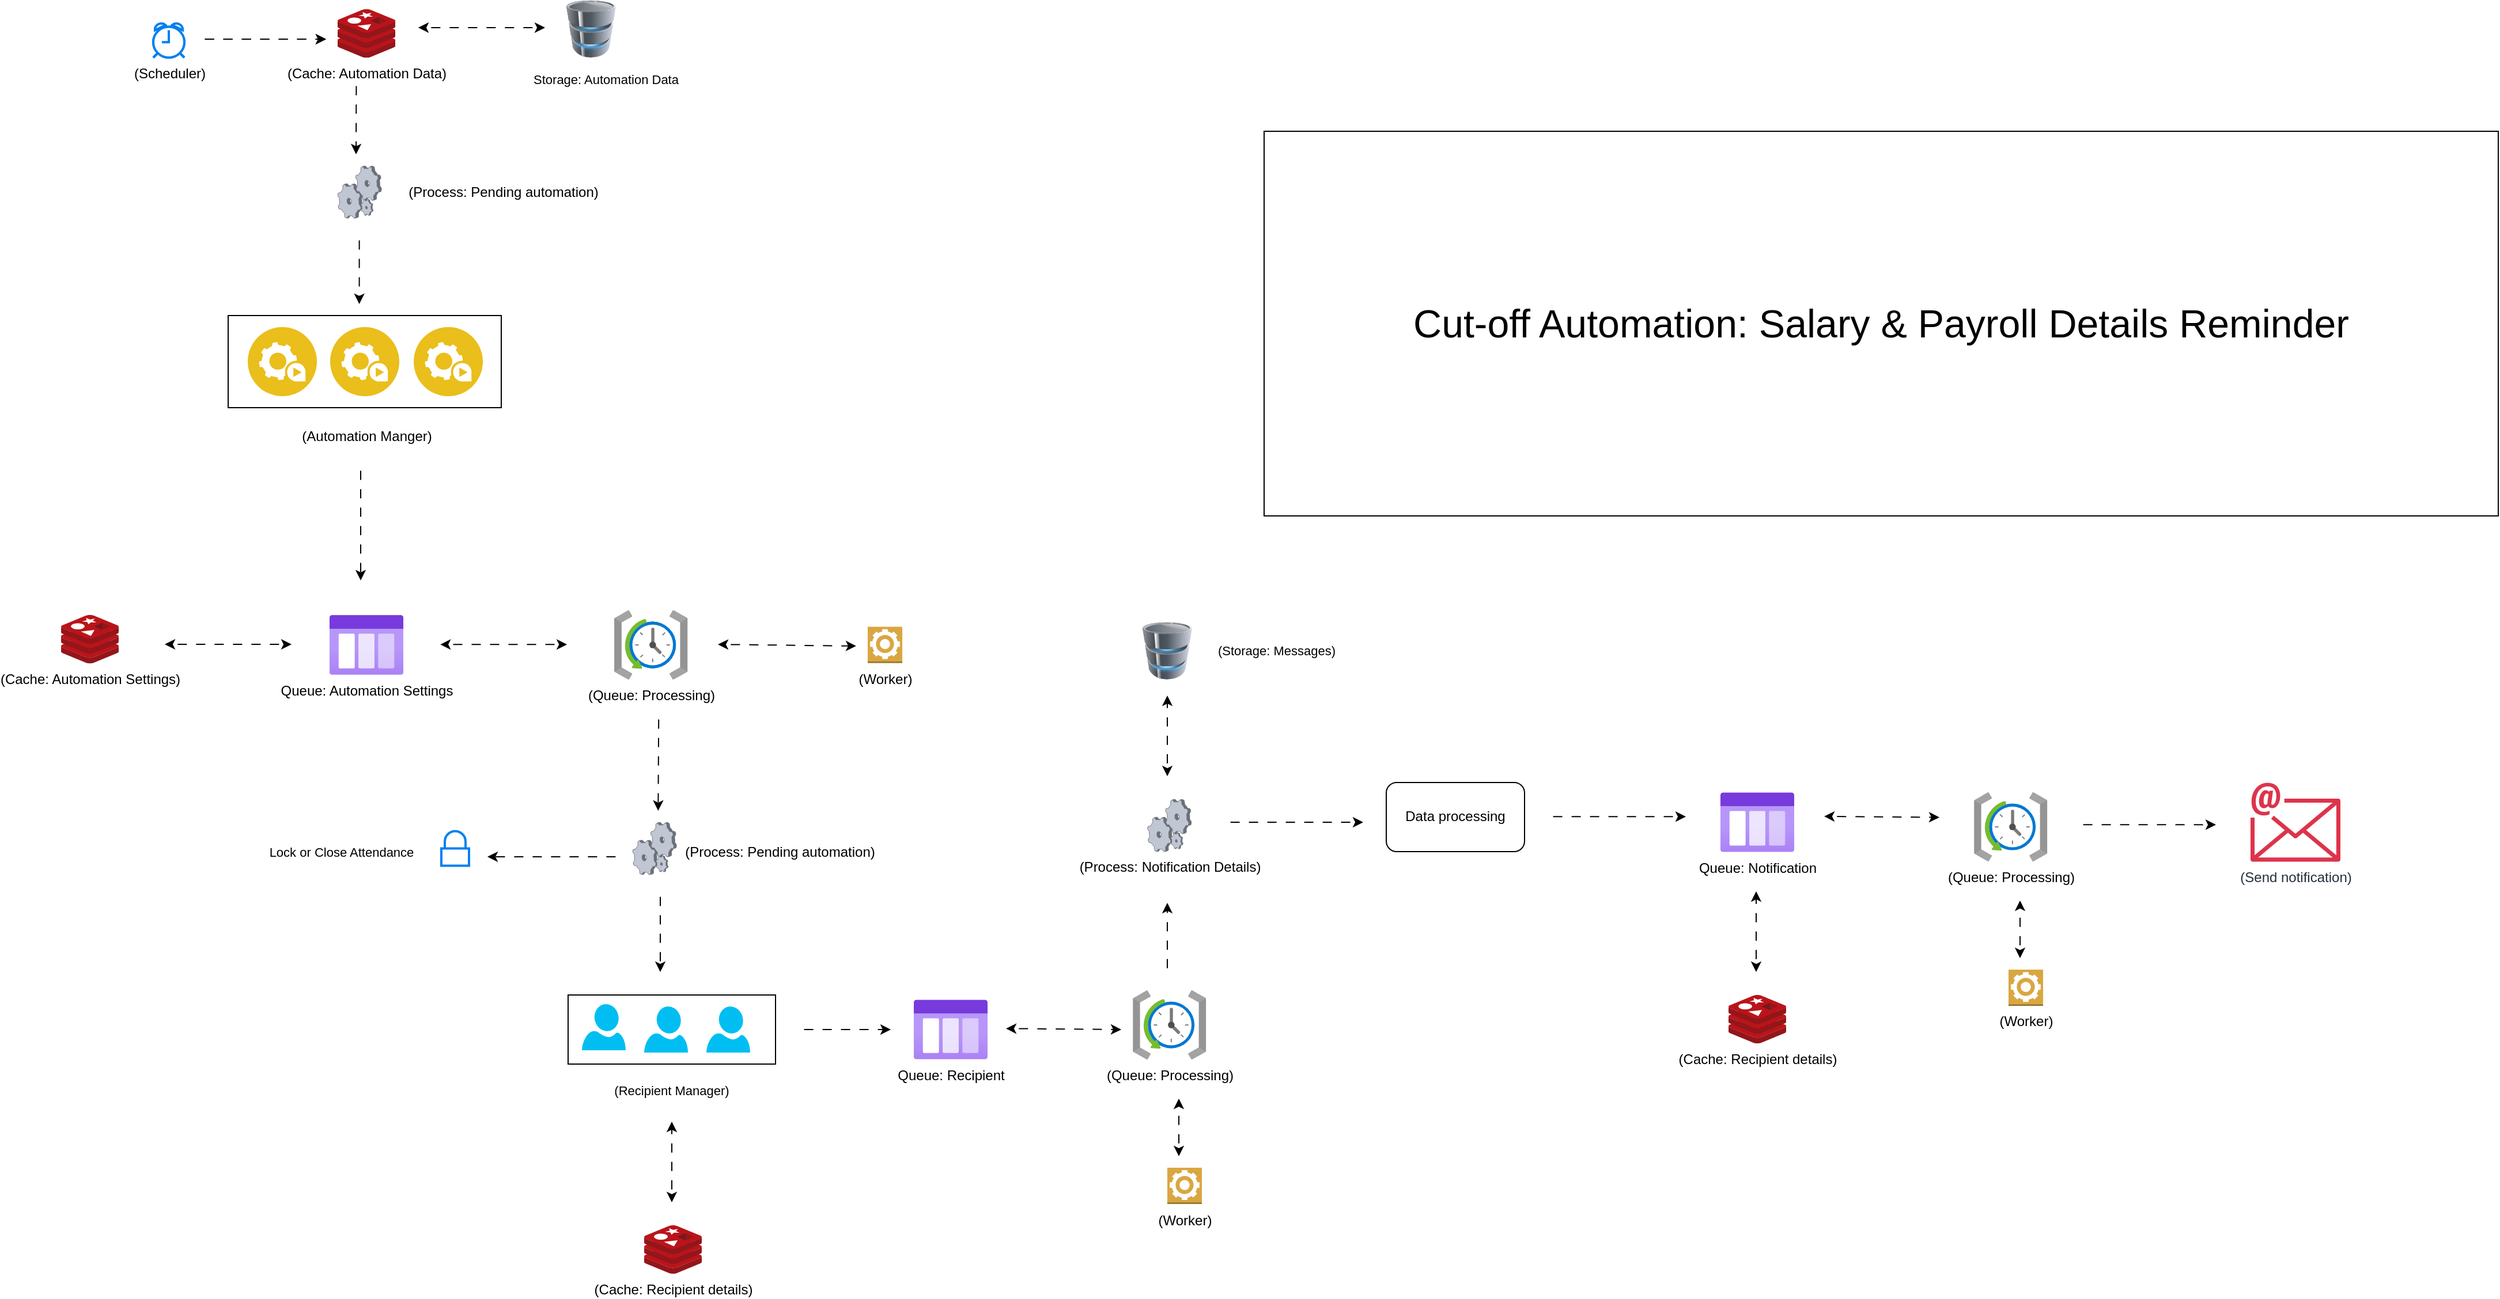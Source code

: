<mxfile version="26.2.13">
  <diagram name="Page-1" id="Em6BvC492MvVYmxUUfeI">
    <mxGraphModel dx="2255" dy="783" grid="1" gridSize="10" guides="1" tooltips="1" connect="1" arrows="1" fold="1" page="1" pageScale="1" pageWidth="827" pageHeight="1169" math="0" shadow="0">
      <root>
        <mxCell id="0" />
        <mxCell id="1" parent="0" />
        <mxCell id="7x9RBcGUPpXrEn_A4fuS-170" value="" style="endArrow=classic;html=1;rounded=0;flowAnimation=1;" parent="1" edge="1">
          <mxGeometry width="50" height="50" relative="1" as="geometry">
            <mxPoint x="100" y="70" as="sourcePoint" />
            <mxPoint x="210" y="70" as="targetPoint" />
          </mxGeometry>
        </mxCell>
        <mxCell id="7x9RBcGUPpXrEn_A4fuS-171" value="" style="endArrow=classic;html=1;rounded=0;flowAnimation=1;" parent="1" edge="1">
          <mxGeometry width="50" height="50" relative="1" as="geometry">
            <mxPoint x="236.26" y="90" as="sourcePoint" />
            <mxPoint x="236" y="170" as="targetPoint" />
          </mxGeometry>
        </mxCell>
        <mxCell id="7x9RBcGUPpXrEn_A4fuS-172" value="" style="image;aspect=fixed;html=1;points=[];align=center;fontSize=12;image=img/lib/azure2/management_governance/Scheduler_Job_Collections.svg;" parent="1" vertex="1">
          <mxGeometry x="460" y="566" width="63.76" height="60" as="geometry" />
        </mxCell>
        <mxCell id="7x9RBcGUPpXrEn_A4fuS-173" value="" style="html=1;verticalLabelPosition=bottom;align=center;labelBackgroundColor=#ffffff;verticalAlign=top;strokeWidth=2;strokeColor=#0080F0;shadow=0;dashed=0;shape=mxgraph.ios7.icons.alarm_clock;" parent="1" vertex="1">
          <mxGeometry x="60" y="56" width="27" height="30" as="geometry" />
        </mxCell>
        <mxCell id="7x9RBcGUPpXrEn_A4fuS-174" value="" style="image;sketch=0;aspect=fixed;html=1;points=[];align=center;fontSize=12;image=img/lib/mscae/Cache_Redis_Product.svg;" parent="1" vertex="1">
          <mxGeometry x="220.0" y="44" width="50" height="42" as="geometry" />
        </mxCell>
        <mxCell id="7x9RBcGUPpXrEn_A4fuS-175" value="" style="image;html=1;image=img/lib/clip_art/computers/Database_128x128.png" parent="1" vertex="1">
          <mxGeometry x="400" y="36" width="80" height="50" as="geometry" />
        </mxCell>
        <mxCell id="7x9RBcGUPpXrEn_A4fuS-176" value="" style="verticalLabelPosition=bottom;sketch=0;aspect=fixed;html=1;verticalAlign=top;strokeColor=none;align=center;outlineConnect=0;shape=mxgraph.citrix.process;" parent="1" vertex="1">
          <mxGeometry x="220" y="180" width="38.16" height="45.49" as="geometry" />
        </mxCell>
        <mxCell id="7x9RBcGUPpXrEn_A4fuS-177" value="&lt;font&gt;Queue: Automation Settings&lt;/font&gt;" style="image;aspect=fixed;html=1;points=[];align=center;fontSize=12;image=img/lib/azure2/general/Storage_Queue.svg;" parent="1" vertex="1">
          <mxGeometry x="213" y="570" width="64" height="52" as="geometry" />
        </mxCell>
        <mxCell id="7x9RBcGUPpXrEn_A4fuS-178" value="&lt;font style=&quot;font-size: 11px;&quot;&gt;Storage: Automation Data&lt;/font&gt;" style="text;html=1;align=center;verticalAlign=middle;whiteSpace=wrap;rounded=0;" parent="1" vertex="1">
          <mxGeometry x="380" y="90" width="146" height="30" as="geometry" />
        </mxCell>
        <mxCell id="7x9RBcGUPpXrEn_A4fuS-179" value="" style="endArrow=classic;html=1;rounded=0;flowAnimation=1;" parent="1" edge="1">
          <mxGeometry width="50" height="50" relative="1" as="geometry">
            <mxPoint x="100" y="70" as="sourcePoint" />
            <mxPoint x="210" y="70" as="targetPoint" />
          </mxGeometry>
        </mxCell>
        <mxCell id="7x9RBcGUPpXrEn_A4fuS-180" value="(Queue: Processing)" style="image;aspect=fixed;html=1;points=[];align=center;fontSize=12;image=img/lib/azure2/management_governance/Scheduler_Job_Collections.svg;" parent="1" vertex="1">
          <mxGeometry x="460" y="566" width="63.76" height="60" as="geometry" />
        </mxCell>
        <mxCell id="7x9RBcGUPpXrEn_A4fuS-181" value="" style="rounded=0;whiteSpace=wrap;html=1;" parent="1" vertex="1">
          <mxGeometry x="420" y="900" width="180" height="60" as="geometry" />
        </mxCell>
        <mxCell id="7x9RBcGUPpXrEn_A4fuS-182" value="" style="verticalLabelPosition=bottom;html=1;verticalAlign=top;align=center;strokeColor=none;fillColor=#00BEF2;shape=mxgraph.azure.user;" parent="1" vertex="1">
          <mxGeometry x="432" y="908" width="38" height="40" as="geometry" />
        </mxCell>
        <mxCell id="7x9RBcGUPpXrEn_A4fuS-183" value="" style="verticalLabelPosition=bottom;html=1;verticalAlign=top;align=center;strokeColor=none;fillColor=#00BEF2;shape=mxgraph.azure.user;" parent="1" vertex="1">
          <mxGeometry x="540" y="910" width="38" height="40" as="geometry" />
        </mxCell>
        <mxCell id="7x9RBcGUPpXrEn_A4fuS-184" value="" style="verticalLabelPosition=bottom;html=1;verticalAlign=top;align=center;strokeColor=none;fillColor=#00BEF2;shape=mxgraph.azure.user;" parent="1" vertex="1">
          <mxGeometry x="486" y="910" width="38" height="40" as="geometry" />
        </mxCell>
        <mxCell id="7x9RBcGUPpXrEn_A4fuS-185" value="" style="endArrow=classic;html=1;rounded=0;flowAnimation=1;" parent="1" edge="1">
          <mxGeometry width="50" height="50" relative="1" as="geometry">
            <mxPoint x="498.62" y="656" as="sourcePoint" />
            <mxPoint x="498.16" y="740" as="targetPoint" />
          </mxGeometry>
        </mxCell>
        <mxCell id="7x9RBcGUPpXrEn_A4fuS-186" value="&lt;font style=&quot;font-size: 11px;&quot;&gt;(Recipient Manager)&lt;/font&gt;" style="text;html=1;align=center;verticalAlign=middle;whiteSpace=wrap;rounded=0;" parent="1" vertex="1">
          <mxGeometry x="455" y="968" width="110" height="30" as="geometry" />
        </mxCell>
        <mxCell id="7x9RBcGUPpXrEn_A4fuS-187" value="(Scheduler)" style="html=1;verticalLabelPosition=bottom;align=center;labelBackgroundColor=#ffffff;verticalAlign=top;strokeWidth=2;strokeColor=#0080F0;shadow=0;dashed=0;shape=mxgraph.ios7.icons.alarm_clock;" parent="1" vertex="1">
          <mxGeometry x="60" y="56" width="27" height="30" as="geometry" />
        </mxCell>
        <mxCell id="7x9RBcGUPpXrEn_A4fuS-188" value="(Cache: Automation Data)" style="image;sketch=0;aspect=fixed;html=1;points=[];align=center;fontSize=12;image=img/lib/mscae/Cache_Redis_Product.svg;" parent="1" vertex="1">
          <mxGeometry x="220.0" y="44" width="50" height="42" as="geometry" />
        </mxCell>
        <mxCell id="7x9RBcGUPpXrEn_A4fuS-189" value="&lt;font&gt;Queue: Automation Settings&lt;/font&gt;" style="image;aspect=fixed;html=1;points=[];align=center;fontSize=12;image=img/lib/azure2/general/Storage_Queue.svg;" parent="1" vertex="1">
          <mxGeometry x="213" y="570" width="64" height="52" as="geometry" />
        </mxCell>
        <mxCell id="7x9RBcGUPpXrEn_A4fuS-190" value="" style="endArrow=classic;html=1;rounded=0;flowAnimation=1;" parent="1" edge="1">
          <mxGeometry width="50" height="50" relative="1" as="geometry">
            <mxPoint x="238.81" y="240" as="sourcePoint" />
            <mxPoint x="238.79" y="300" as="targetPoint" />
          </mxGeometry>
        </mxCell>
        <mxCell id="7x9RBcGUPpXrEn_A4fuS-191" value="" style="endArrow=classic;html=1;rounded=0;flowAnimation=1;" parent="1" edge="1">
          <mxGeometry width="50" height="50" relative="1" as="geometry">
            <mxPoint x="240" y="440" as="sourcePoint" />
            <mxPoint x="240" y="540" as="targetPoint" />
          </mxGeometry>
        </mxCell>
        <mxCell id="7x9RBcGUPpXrEn_A4fuS-192" value="" style="endArrow=classic;html=1;rounded=0;flowAnimation=1;" parent="1" edge="1">
          <mxGeometry width="50" height="50" relative="1" as="geometry">
            <mxPoint x="500" y="810" as="sourcePoint" />
            <mxPoint x="500" y="880" as="targetPoint" />
          </mxGeometry>
        </mxCell>
        <mxCell id="7x9RBcGUPpXrEn_A4fuS-193" value="" style="endArrow=classic;html=1;rounded=0;flowAnimation=1;" parent="1" edge="1">
          <mxGeometry width="50" height="50" relative="1" as="geometry">
            <mxPoint x="620" y="930" as="sourcePoint" />
            <mxPoint x="700" y="930" as="targetPoint" />
          </mxGeometry>
        </mxCell>
        <mxCell id="7x9RBcGUPpXrEn_A4fuS-194" value="&lt;font&gt;Queue: Recipient&lt;/font&gt;" style="image;aspect=fixed;html=1;points=[];align=center;fontSize=12;image=img/lib/azure2/general/Storage_Queue.svg;" parent="1" vertex="1">
          <mxGeometry x="720" y="904" width="64" height="52" as="geometry" />
        </mxCell>
        <mxCell id="7x9RBcGUPpXrEn_A4fuS-195" value="" style="endArrow=classic;html=1;rounded=0;flowAnimation=1;" parent="1" edge="1">
          <mxGeometry width="50" height="50" relative="1" as="geometry">
            <mxPoint x="940" y="881.49" as="sourcePoint" />
            <mxPoint x="940" y="820" as="targetPoint" />
          </mxGeometry>
        </mxCell>
        <mxCell id="7x9RBcGUPpXrEn_A4fuS-196" value="" style="html=1;verticalLabelPosition=bottom;align=center;labelBackgroundColor=#ffffff;verticalAlign=top;strokeWidth=2;strokeColor=#0080F0;shadow=0;dashed=0;shape=mxgraph.ios7.icons.locked;" parent="1" vertex="1">
          <mxGeometry x="310" y="757.75" width="24" height="30" as="geometry" />
        </mxCell>
        <mxCell id="7x9RBcGUPpXrEn_A4fuS-197" value="" style="endArrow=classic;html=1;rounded=0;flowAnimation=1;" parent="1" edge="1">
          <mxGeometry width="50" height="50" relative="1" as="geometry">
            <mxPoint x="466" y="780" as="sourcePoint" />
            <mxPoint x="350" y="780" as="targetPoint" />
          </mxGeometry>
        </mxCell>
        <mxCell id="7x9RBcGUPpXrEn_A4fuS-198" value="" style="image;html=1;image=img/lib/clip_art/computers/Database_128x128.png" parent="1" vertex="1">
          <mxGeometry x="900" y="576" width="80" height="50" as="geometry" />
        </mxCell>
        <mxCell id="7x9RBcGUPpXrEn_A4fuS-199" value="(Send notification)" style="sketch=0;outlineConnect=0;fontColor=#232F3E;gradientColor=none;fillColor=#DD344C;strokeColor=none;dashed=0;verticalLabelPosition=bottom;verticalAlign=top;align=center;html=1;fontSize=12;fontStyle=0;aspect=fixed;shape=mxgraph.aws4.email;" parent="1" vertex="1">
          <mxGeometry x="1880" y="715.49" width="78" height="69" as="geometry" />
        </mxCell>
        <mxCell id="7x9RBcGUPpXrEn_A4fuS-200" value="" style="endArrow=classic;html=1;rounded=0;flowAnimation=1;" parent="1" edge="1">
          <mxGeometry width="50" height="50" relative="1" as="geometry">
            <mxPoint x="990" y="750" as="sourcePoint" />
            <mxPoint x="1110" y="750" as="targetPoint" />
          </mxGeometry>
        </mxCell>
        <mxCell id="7x9RBcGUPpXrEn_A4fuS-201" value="&lt;font style=&quot;font-size: 11px;&quot;&gt;Lock or Close Attendance&lt;/font&gt;" style="text;html=1;align=center;verticalAlign=middle;whiteSpace=wrap;rounded=0;" parent="1" vertex="1">
          <mxGeometry x="150" y="761.49" width="147" height="30" as="geometry" />
        </mxCell>
        <mxCell id="7x9RBcGUPpXrEn_A4fuS-202" value="&lt;font&gt;Queue: Notification&lt;/font&gt;" style="image;aspect=fixed;html=1;points=[];align=center;fontSize=12;image=img/lib/azure2/general/Storage_Queue.svg;" parent="1" vertex="1">
          <mxGeometry x="1420" y="723.99" width="64" height="52" as="geometry" />
        </mxCell>
        <mxCell id="7x9RBcGUPpXrEn_A4fuS-203" value="" style="endArrow=classic;html=1;rounded=0;flowAnimation=1;" parent="1" edge="1">
          <mxGeometry width="50" height="50" relative="1" as="geometry">
            <mxPoint x="1730" y="752.16" as="sourcePoint" />
            <mxPoint x="1850" y="752.16" as="targetPoint" />
          </mxGeometry>
        </mxCell>
        <mxCell id="7x9RBcGUPpXrEn_A4fuS-204" value="&lt;font style=&quot;font-size: 11px;&quot;&gt;(Storage: Messages)&lt;/font&gt;" style="text;html=1;align=center;verticalAlign=middle;whiteSpace=wrap;rounded=0;" parent="1" vertex="1">
          <mxGeometry x="980" y="586" width="110" height="30" as="geometry" />
        </mxCell>
        <mxCell id="7x9RBcGUPpXrEn_A4fuS-205" value="" style="endArrow=classic;startArrow=classic;html=1;rounded=0;flowAnimation=1;" parent="1" edge="1">
          <mxGeometry width="50" height="50" relative="1" as="geometry">
            <mxPoint x="290" y="60" as="sourcePoint" />
            <mxPoint x="400" y="60" as="targetPoint" />
          </mxGeometry>
        </mxCell>
        <mxCell id="7x9RBcGUPpXrEn_A4fuS-206" value="" style="rounded=0;whiteSpace=wrap;html=1;" parent="1" vertex="1">
          <mxGeometry x="125" y="310" width="237" height="80" as="geometry" />
        </mxCell>
        <mxCell id="7x9RBcGUPpXrEn_A4fuS-207" value="" style="image;aspect=fixed;perimeter=ellipsePerimeter;html=1;align=center;shadow=0;dashed=0;fontColor=#4277BB;labelBackgroundColor=default;fontSize=12;spacingTop=3;image=img/lib/ibm/applications/automation_tools.svg;" parent="1" vertex="1">
          <mxGeometry x="142" y="320" width="60" height="60" as="geometry" />
        </mxCell>
        <mxCell id="7x9RBcGUPpXrEn_A4fuS-208" value="" style="image;aspect=fixed;perimeter=ellipsePerimeter;html=1;align=center;shadow=0;dashed=0;fontColor=#4277BB;labelBackgroundColor=default;fontSize=12;spacingTop=3;image=img/lib/ibm/applications/automation_tools.svg;" parent="1" vertex="1">
          <mxGeometry x="213.5" y="320" width="60" height="60" as="geometry" />
        </mxCell>
        <mxCell id="7x9RBcGUPpXrEn_A4fuS-209" value="" style="image;aspect=fixed;perimeter=ellipsePerimeter;html=1;align=center;shadow=0;dashed=0;fontColor=#4277BB;labelBackgroundColor=default;fontSize=12;spacingTop=3;image=img/lib/ibm/applications/automation_tools.svg;" parent="1" vertex="1">
          <mxGeometry x="286" y="320" width="60" height="60" as="geometry" />
        </mxCell>
        <mxCell id="7x9RBcGUPpXrEn_A4fuS-210" value="(Automation Manger)" style="text;html=1;align=center;verticalAlign=middle;whiteSpace=wrap;rounded=0;" parent="1" vertex="1">
          <mxGeometry x="167.5" y="400" width="155" height="30" as="geometry" />
        </mxCell>
        <mxCell id="7x9RBcGUPpXrEn_A4fuS-211" value="(Process: Pending automation)" style="text;html=1;align=center;verticalAlign=middle;whiteSpace=wrap;rounded=0;" parent="1" vertex="1">
          <mxGeometry x="258.16" y="187.74" width="211.84" height="30" as="geometry" />
        </mxCell>
        <mxCell id="7x9RBcGUPpXrEn_A4fuS-212" value="(Cache: Automation Settings)" style="image;sketch=0;aspect=fixed;html=1;points=[];align=center;fontSize=12;image=img/lib/mscae/Cache_Redis_Product.svg;" parent="1" vertex="1">
          <mxGeometry x="-20.0" y="570" width="50" height="42" as="geometry" />
        </mxCell>
        <mxCell id="7x9RBcGUPpXrEn_A4fuS-213" value="" style="endArrow=classic;startArrow=classic;html=1;rounded=0;flowAnimation=1;" parent="1" edge="1">
          <mxGeometry width="50" height="50" relative="1" as="geometry">
            <mxPoint x="70" y="595.5" as="sourcePoint" />
            <mxPoint x="180" y="595.5" as="targetPoint" />
          </mxGeometry>
        </mxCell>
        <mxCell id="7x9RBcGUPpXrEn_A4fuS-214" value="" style="endArrow=classic;startArrow=classic;html=1;rounded=0;flowAnimation=1;" parent="1" edge="1">
          <mxGeometry width="50" height="50" relative="1" as="geometry">
            <mxPoint x="309.08" y="595.66" as="sourcePoint" />
            <mxPoint x="419.08" y="595.66" as="targetPoint" />
          </mxGeometry>
        </mxCell>
        <mxCell id="7x9RBcGUPpXrEn_A4fuS-215" value="" style="endArrow=classic;startArrow=classic;html=1;rounded=0;flowAnimation=1;" parent="1" edge="1">
          <mxGeometry width="50" height="50" relative="1" as="geometry">
            <mxPoint x="550" y="595.58" as="sourcePoint" />
            <mxPoint x="670" y="597" as="targetPoint" />
          </mxGeometry>
        </mxCell>
        <mxCell id="7x9RBcGUPpXrEn_A4fuS-216" value="(Worker)" style="outlineConnect=0;dashed=0;verticalLabelPosition=bottom;verticalAlign=top;align=center;html=1;shape=mxgraph.aws3.worker;fillColor=#D9A741;gradientColor=none;" parent="1" vertex="1">
          <mxGeometry x="680" y="580.25" width="30" height="31.5" as="geometry" />
        </mxCell>
        <mxCell id="7x9RBcGUPpXrEn_A4fuS-217" value="" style="verticalLabelPosition=bottom;sketch=0;aspect=fixed;html=1;verticalAlign=top;strokeColor=none;align=center;outlineConnect=0;shape=mxgraph.citrix.process;" parent="1" vertex="1">
          <mxGeometry x="476" y="750" width="38.16" height="45.49" as="geometry" />
        </mxCell>
        <mxCell id="7x9RBcGUPpXrEn_A4fuS-218" value="(Process: Pending automation)" style="text;html=1;align=center;verticalAlign=middle;whiteSpace=wrap;rounded=0;" parent="1" vertex="1">
          <mxGeometry x="498.16" y="761.49" width="211.84" height="30" as="geometry" />
        </mxCell>
        <mxCell id="7x9RBcGUPpXrEn_A4fuS-219" value="(Cache: Recipient details)" style="image;sketch=0;aspect=fixed;html=1;points=[];align=center;fontSize=12;image=img/lib/mscae/Cache_Redis_Product.svg;" parent="1" vertex="1">
          <mxGeometry x="486" y="1100" width="50" height="42" as="geometry" />
        </mxCell>
        <mxCell id="7x9RBcGUPpXrEn_A4fuS-220" value="" style="endArrow=classic;startArrow=classic;html=1;rounded=0;flowAnimation=1;" parent="1" edge="1">
          <mxGeometry width="50" height="50" relative="1" as="geometry">
            <mxPoint x="510" y="1080" as="sourcePoint" />
            <mxPoint x="510" y="1010" as="targetPoint" />
          </mxGeometry>
        </mxCell>
        <mxCell id="7x9RBcGUPpXrEn_A4fuS-221" value="(Queue: Processing)" style="image;aspect=fixed;html=1;points=[];align=center;fontSize=12;image=img/lib/azure2/management_governance/Scheduler_Job_Collections.svg;" parent="1" vertex="1">
          <mxGeometry x="910" y="896" width="63.76" height="60" as="geometry" />
        </mxCell>
        <mxCell id="7x9RBcGUPpXrEn_A4fuS-222" value="" style="endArrow=classic;startArrow=classic;html=1;rounded=0;flowAnimation=1;" parent="1" edge="1">
          <mxGeometry width="50" height="50" relative="1" as="geometry">
            <mxPoint x="800" y="929.14" as="sourcePoint" />
            <mxPoint x="900" y="930" as="targetPoint" />
          </mxGeometry>
        </mxCell>
        <mxCell id="7x9RBcGUPpXrEn_A4fuS-223" value="(Worker)" style="outlineConnect=0;dashed=0;verticalLabelPosition=bottom;verticalAlign=top;align=center;html=1;shape=mxgraph.aws3.worker;fillColor=#D9A741;gradientColor=none;" parent="1" vertex="1">
          <mxGeometry x="940" y="1050" width="30" height="31.5" as="geometry" />
        </mxCell>
        <mxCell id="7x9RBcGUPpXrEn_A4fuS-224" value="" style="endArrow=classic;startArrow=classic;html=1;rounded=0;flowAnimation=1;" parent="1" edge="1">
          <mxGeometry width="50" height="50" relative="1" as="geometry">
            <mxPoint x="950" y="1040" as="sourcePoint" />
            <mxPoint x="950" y="990" as="targetPoint" />
          </mxGeometry>
        </mxCell>
        <mxCell id="7x9RBcGUPpXrEn_A4fuS-225" value="(Process: Notification Details)" style="verticalLabelPosition=bottom;sketch=0;aspect=fixed;html=1;verticalAlign=top;strokeColor=none;align=center;outlineConnect=0;shape=mxgraph.citrix.process;" parent="1" vertex="1">
          <mxGeometry x="922.8" y="730" width="38.16" height="45.49" as="geometry" />
        </mxCell>
        <mxCell id="7x9RBcGUPpXrEn_A4fuS-226" value="" style="endArrow=classic;startArrow=classic;html=1;rounded=0;flowAnimation=1;" parent="1" edge="1">
          <mxGeometry width="50" height="50" relative="1" as="geometry">
            <mxPoint x="940" y="710" as="sourcePoint" />
            <mxPoint x="940" y="640" as="targetPoint" />
          </mxGeometry>
        </mxCell>
        <mxCell id="7x9RBcGUPpXrEn_A4fuS-227" value="Data processing" style="rounded=1;whiteSpace=wrap;html=1;" parent="1" vertex="1">
          <mxGeometry x="1130" y="715.49" width="120" height="60" as="geometry" />
        </mxCell>
        <mxCell id="7x9RBcGUPpXrEn_A4fuS-228" value="" style="endArrow=classic;html=1;rounded=0;flowAnimation=1;" parent="1" edge="1">
          <mxGeometry width="50" height="50" relative="1" as="geometry">
            <mxPoint x="1270" y="745.15" as="sourcePoint" />
            <mxPoint x="1390" y="745.15" as="targetPoint" />
          </mxGeometry>
        </mxCell>
        <mxCell id="7x9RBcGUPpXrEn_A4fuS-229" value="(Cache: Recipient details)" style="image;sketch=0;aspect=fixed;html=1;points=[];align=center;fontSize=12;image=img/lib/mscae/Cache_Redis_Product.svg;" parent="1" vertex="1">
          <mxGeometry x="1427" y="900" width="50" height="42" as="geometry" />
        </mxCell>
        <mxCell id="7x9RBcGUPpXrEn_A4fuS-230" value="" style="endArrow=classic;startArrow=classic;html=1;rounded=0;flowAnimation=1;" parent="1" edge="1">
          <mxGeometry width="50" height="50" relative="1" as="geometry">
            <mxPoint x="1451" y="880" as="sourcePoint" />
            <mxPoint x="1451" y="810" as="targetPoint" />
          </mxGeometry>
        </mxCell>
        <mxCell id="7x9RBcGUPpXrEn_A4fuS-231" value="(Queue: Processing)" style="image;aspect=fixed;html=1;points=[];align=center;fontSize=12;image=img/lib/azure2/management_governance/Scheduler_Job_Collections.svg;" parent="1" vertex="1">
          <mxGeometry x="1640" y="723.99" width="63.76" height="60" as="geometry" />
        </mxCell>
        <mxCell id="7x9RBcGUPpXrEn_A4fuS-232" value="(Worker)" style="outlineConnect=0;dashed=0;verticalLabelPosition=bottom;verticalAlign=top;align=center;html=1;shape=mxgraph.aws3.worker;fillColor=#D9A741;gradientColor=none;" parent="1" vertex="1">
          <mxGeometry x="1670" y="877.99" width="30" height="31.5" as="geometry" />
        </mxCell>
        <mxCell id="7x9RBcGUPpXrEn_A4fuS-233" value="" style="endArrow=classic;startArrow=classic;html=1;rounded=0;flowAnimation=1;" parent="1" edge="1">
          <mxGeometry width="50" height="50" relative="1" as="geometry">
            <mxPoint x="1680" y="867.99" as="sourcePoint" />
            <mxPoint x="1680" y="817.99" as="targetPoint" />
          </mxGeometry>
        </mxCell>
        <mxCell id="7x9RBcGUPpXrEn_A4fuS-234" value="" style="endArrow=classic;startArrow=classic;html=1;rounded=0;flowAnimation=1;" parent="1" edge="1">
          <mxGeometry width="50" height="50" relative="1" as="geometry">
            <mxPoint x="1510" y="744.9" as="sourcePoint" />
            <mxPoint x="1610" y="745.76" as="targetPoint" />
          </mxGeometry>
        </mxCell>
        <mxCell id="7x9RBcGUPpXrEn_A4fuS-235" value="&lt;font style=&quot;font-size: 34px;&quot;&gt;Cut-off Automation: Salary &amp;amp; Payroll Details Reminder&lt;/font&gt;" style="rounded=0;whiteSpace=wrap;html=1;" parent="1" vertex="1">
          <mxGeometry x="1024" y="150" width="1071" height="334" as="geometry" />
        </mxCell>
      </root>
    </mxGraphModel>
  </diagram>
</mxfile>
